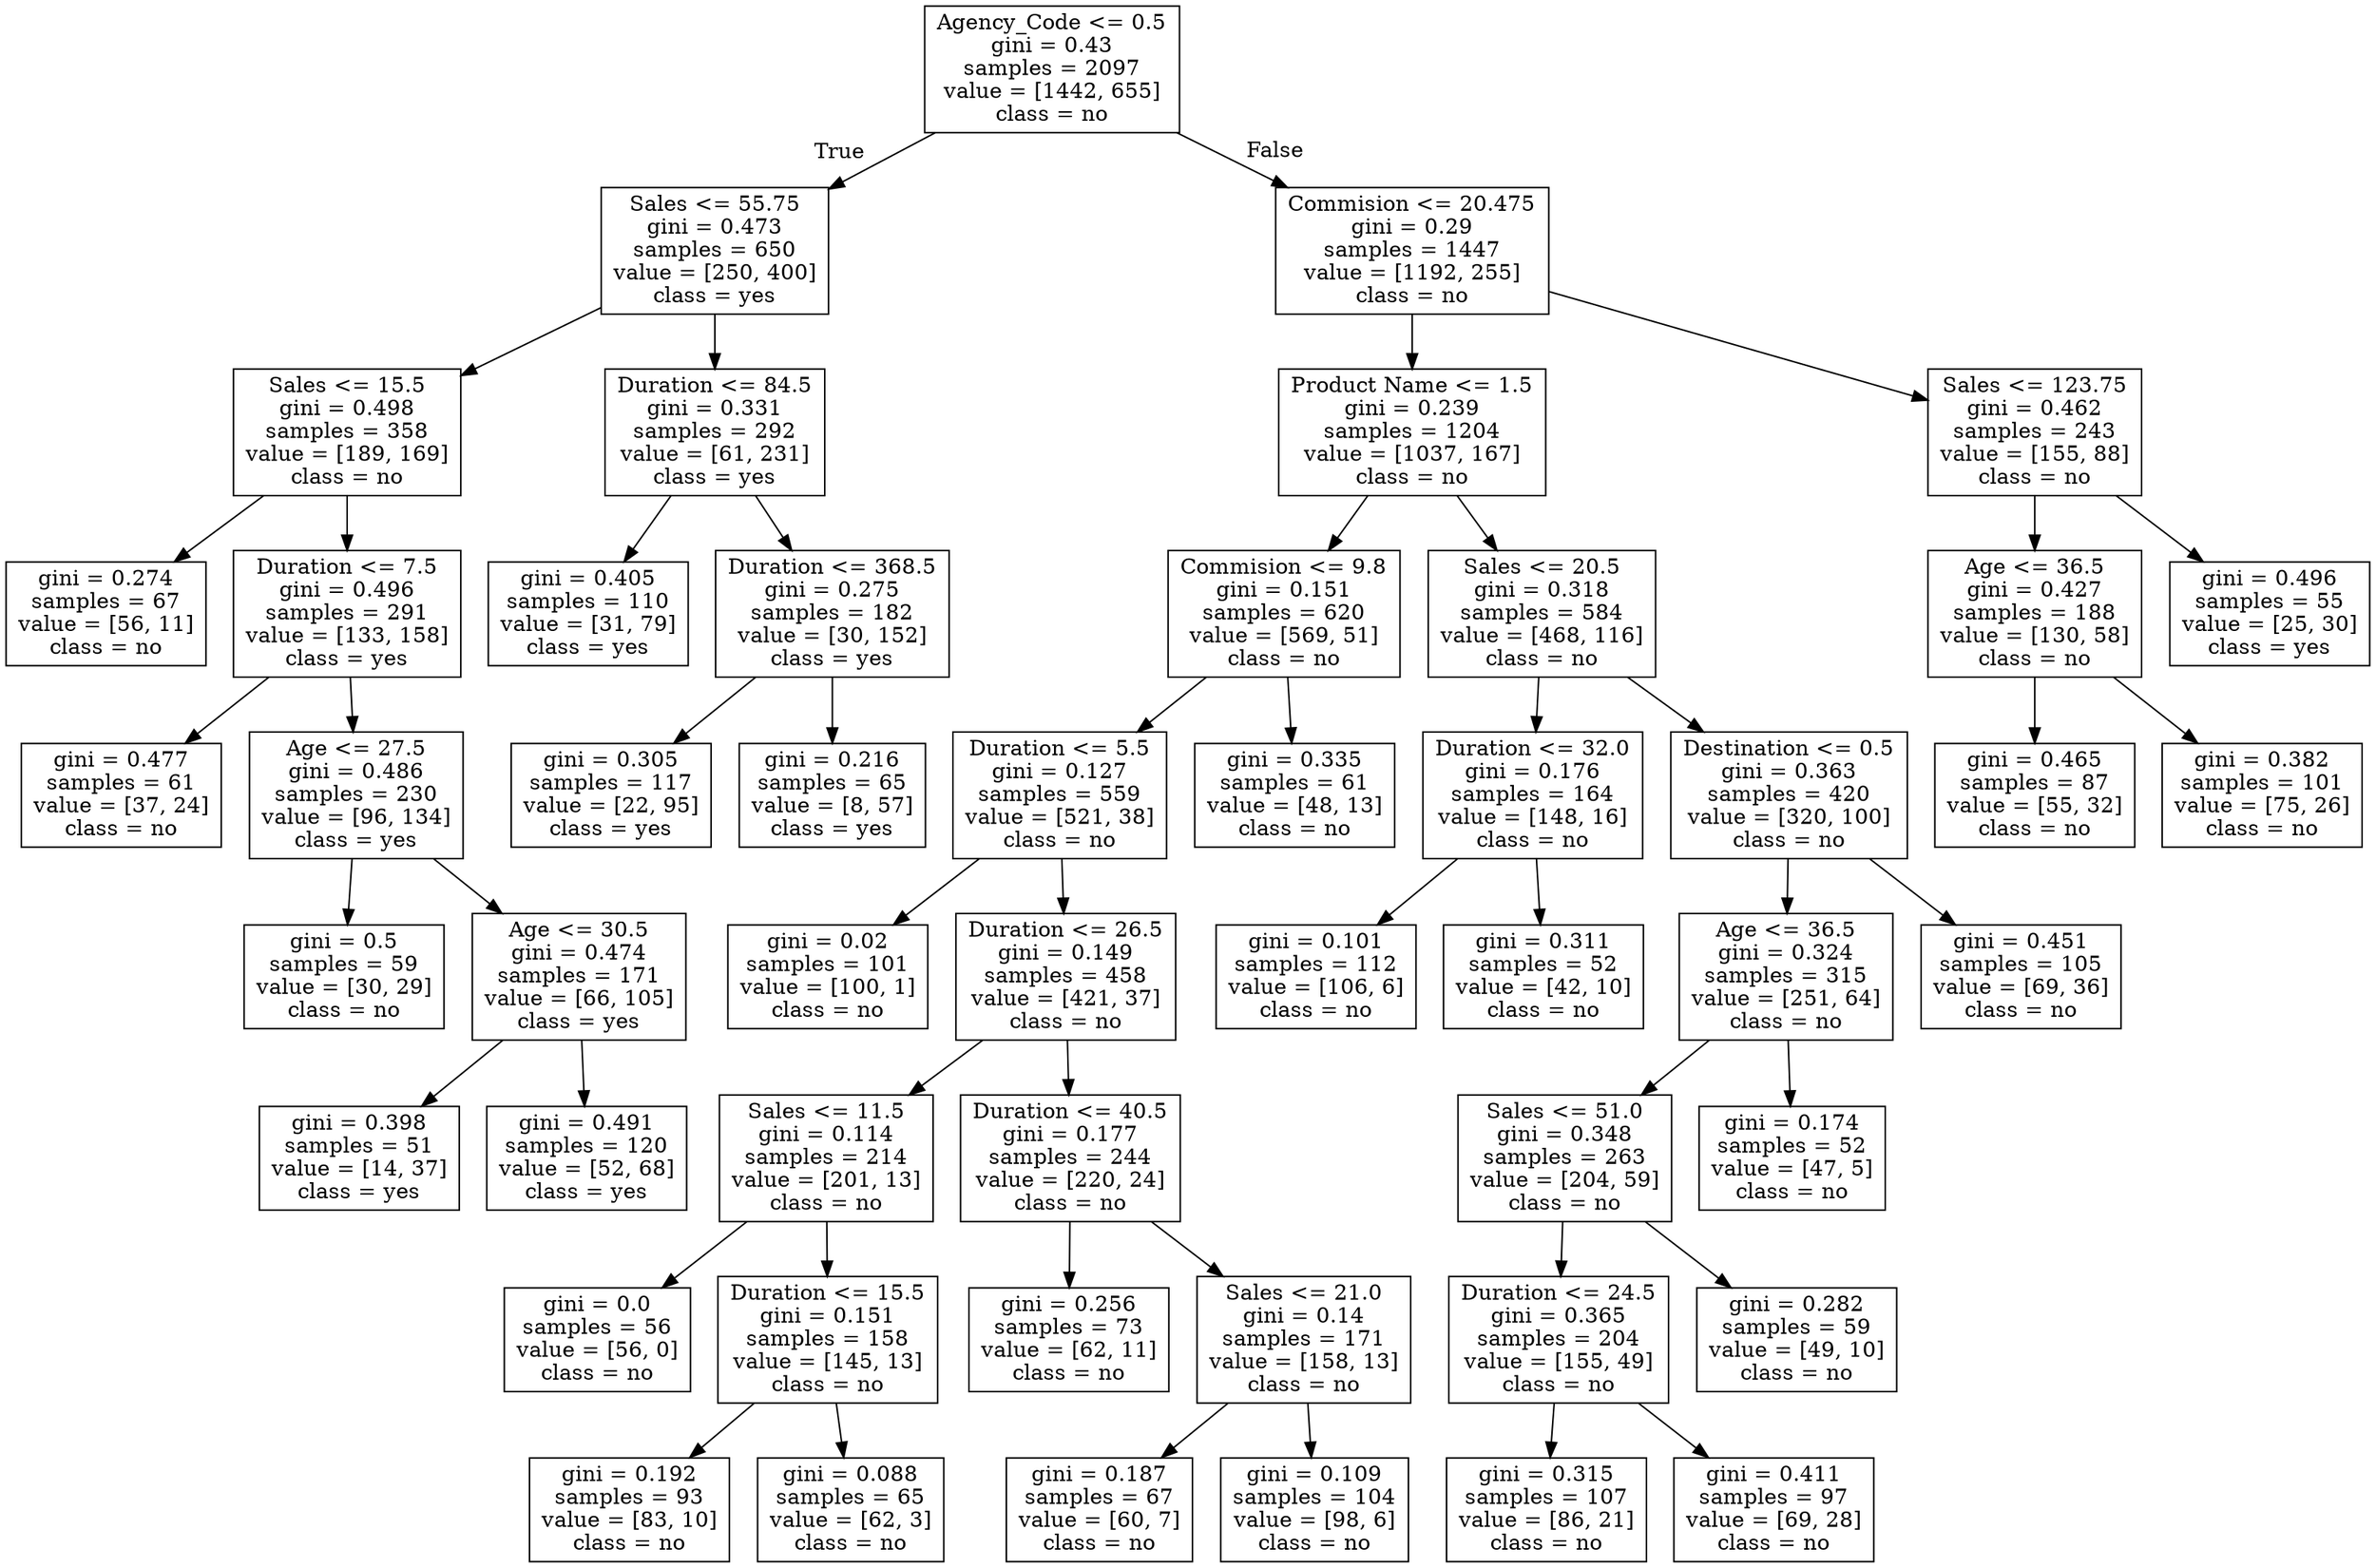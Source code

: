 digraph Tree {
node [shape=box] ;
0 [label="Agency_Code <= 0.5\ngini = 0.43\nsamples = 2097\nvalue = [1442, 655]\nclass = no"] ;
1 [label="Sales <= 55.75\ngini = 0.473\nsamples = 650\nvalue = [250, 400]\nclass = yes"] ;
0 -> 1 [labeldistance=2.5, labelangle=45, headlabel="True"] ;
2 [label="Sales <= 15.5\ngini = 0.498\nsamples = 358\nvalue = [189, 169]\nclass = no"] ;
1 -> 2 ;
3 [label="gini = 0.274\nsamples = 67\nvalue = [56, 11]\nclass = no"] ;
2 -> 3 ;
4 [label="Duration <= 7.5\ngini = 0.496\nsamples = 291\nvalue = [133, 158]\nclass = yes"] ;
2 -> 4 ;
5 [label="gini = 0.477\nsamples = 61\nvalue = [37, 24]\nclass = no"] ;
4 -> 5 ;
6 [label="Age <= 27.5\ngini = 0.486\nsamples = 230\nvalue = [96, 134]\nclass = yes"] ;
4 -> 6 ;
7 [label="gini = 0.5\nsamples = 59\nvalue = [30, 29]\nclass = no"] ;
6 -> 7 ;
8 [label="Age <= 30.5\ngini = 0.474\nsamples = 171\nvalue = [66, 105]\nclass = yes"] ;
6 -> 8 ;
9 [label="gini = 0.398\nsamples = 51\nvalue = [14, 37]\nclass = yes"] ;
8 -> 9 ;
10 [label="gini = 0.491\nsamples = 120\nvalue = [52, 68]\nclass = yes"] ;
8 -> 10 ;
11 [label="Duration <= 84.5\ngini = 0.331\nsamples = 292\nvalue = [61, 231]\nclass = yes"] ;
1 -> 11 ;
12 [label="gini = 0.405\nsamples = 110\nvalue = [31, 79]\nclass = yes"] ;
11 -> 12 ;
13 [label="Duration <= 368.5\ngini = 0.275\nsamples = 182\nvalue = [30, 152]\nclass = yes"] ;
11 -> 13 ;
14 [label="gini = 0.305\nsamples = 117\nvalue = [22, 95]\nclass = yes"] ;
13 -> 14 ;
15 [label="gini = 0.216\nsamples = 65\nvalue = [8, 57]\nclass = yes"] ;
13 -> 15 ;
16 [label="Commision <= 20.475\ngini = 0.29\nsamples = 1447\nvalue = [1192, 255]\nclass = no"] ;
0 -> 16 [labeldistance=2.5, labelangle=-45, headlabel="False"] ;
17 [label="Product Name <= 1.5\ngini = 0.239\nsamples = 1204\nvalue = [1037, 167]\nclass = no"] ;
16 -> 17 ;
18 [label="Commision <= 9.8\ngini = 0.151\nsamples = 620\nvalue = [569, 51]\nclass = no"] ;
17 -> 18 ;
19 [label="Duration <= 5.5\ngini = 0.127\nsamples = 559\nvalue = [521, 38]\nclass = no"] ;
18 -> 19 ;
20 [label="gini = 0.02\nsamples = 101\nvalue = [100, 1]\nclass = no"] ;
19 -> 20 ;
21 [label="Duration <= 26.5\ngini = 0.149\nsamples = 458\nvalue = [421, 37]\nclass = no"] ;
19 -> 21 ;
22 [label="Sales <= 11.5\ngini = 0.114\nsamples = 214\nvalue = [201, 13]\nclass = no"] ;
21 -> 22 ;
23 [label="gini = 0.0\nsamples = 56\nvalue = [56, 0]\nclass = no"] ;
22 -> 23 ;
24 [label="Duration <= 15.5\ngini = 0.151\nsamples = 158\nvalue = [145, 13]\nclass = no"] ;
22 -> 24 ;
25 [label="gini = 0.192\nsamples = 93\nvalue = [83, 10]\nclass = no"] ;
24 -> 25 ;
26 [label="gini = 0.088\nsamples = 65\nvalue = [62, 3]\nclass = no"] ;
24 -> 26 ;
27 [label="Duration <= 40.5\ngini = 0.177\nsamples = 244\nvalue = [220, 24]\nclass = no"] ;
21 -> 27 ;
28 [label="gini = 0.256\nsamples = 73\nvalue = [62, 11]\nclass = no"] ;
27 -> 28 ;
29 [label="Sales <= 21.0\ngini = 0.14\nsamples = 171\nvalue = [158, 13]\nclass = no"] ;
27 -> 29 ;
30 [label="gini = 0.187\nsamples = 67\nvalue = [60, 7]\nclass = no"] ;
29 -> 30 ;
31 [label="gini = 0.109\nsamples = 104\nvalue = [98, 6]\nclass = no"] ;
29 -> 31 ;
32 [label="gini = 0.335\nsamples = 61\nvalue = [48, 13]\nclass = no"] ;
18 -> 32 ;
33 [label="Sales <= 20.5\ngini = 0.318\nsamples = 584\nvalue = [468, 116]\nclass = no"] ;
17 -> 33 ;
34 [label="Duration <= 32.0\ngini = 0.176\nsamples = 164\nvalue = [148, 16]\nclass = no"] ;
33 -> 34 ;
35 [label="gini = 0.101\nsamples = 112\nvalue = [106, 6]\nclass = no"] ;
34 -> 35 ;
36 [label="gini = 0.311\nsamples = 52\nvalue = [42, 10]\nclass = no"] ;
34 -> 36 ;
37 [label="Destination <= 0.5\ngini = 0.363\nsamples = 420\nvalue = [320, 100]\nclass = no"] ;
33 -> 37 ;
38 [label="Age <= 36.5\ngini = 0.324\nsamples = 315\nvalue = [251, 64]\nclass = no"] ;
37 -> 38 ;
39 [label="Sales <= 51.0\ngini = 0.348\nsamples = 263\nvalue = [204, 59]\nclass = no"] ;
38 -> 39 ;
40 [label="Duration <= 24.5\ngini = 0.365\nsamples = 204\nvalue = [155, 49]\nclass = no"] ;
39 -> 40 ;
41 [label="gini = 0.315\nsamples = 107\nvalue = [86, 21]\nclass = no"] ;
40 -> 41 ;
42 [label="gini = 0.411\nsamples = 97\nvalue = [69, 28]\nclass = no"] ;
40 -> 42 ;
43 [label="gini = 0.282\nsamples = 59\nvalue = [49, 10]\nclass = no"] ;
39 -> 43 ;
44 [label="gini = 0.174\nsamples = 52\nvalue = [47, 5]\nclass = no"] ;
38 -> 44 ;
45 [label="gini = 0.451\nsamples = 105\nvalue = [69, 36]\nclass = no"] ;
37 -> 45 ;
46 [label="Sales <= 123.75\ngini = 0.462\nsamples = 243\nvalue = [155, 88]\nclass = no"] ;
16 -> 46 ;
47 [label="Age <= 36.5\ngini = 0.427\nsamples = 188\nvalue = [130, 58]\nclass = no"] ;
46 -> 47 ;
48 [label="gini = 0.465\nsamples = 87\nvalue = [55, 32]\nclass = no"] ;
47 -> 48 ;
49 [label="gini = 0.382\nsamples = 101\nvalue = [75, 26]\nclass = no"] ;
47 -> 49 ;
50 [label="gini = 0.496\nsamples = 55\nvalue = [25, 30]\nclass = yes"] ;
46 -> 50 ;
}